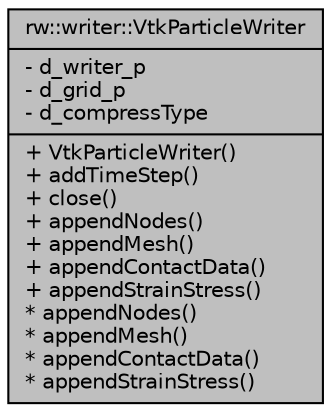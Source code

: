 digraph "rw::writer::VtkParticleWriter"
{
  edge [fontname="Helvetica",fontsize="10",labelfontname="Helvetica",labelfontsize="10"];
  node [fontname="Helvetica",fontsize="10",shape=record];
  Node1 [label="{rw::writer::VtkParticleWriter\n|- d_writer_p\l- d_grid_p\l- d_compressType\l|+ VtkParticleWriter()\l+ addTimeStep()\l+ close()\l+ appendNodes()\l+ appendMesh()\l+ appendContactData()\l+ appendStrainStress()\l* appendNodes()\l* appendMesh()\l* appendContactData()\l* appendStrainStress()\l}",height=0.2,width=0.4,color="black", fillcolor="grey75", style="filled", fontcolor="black"];
}
